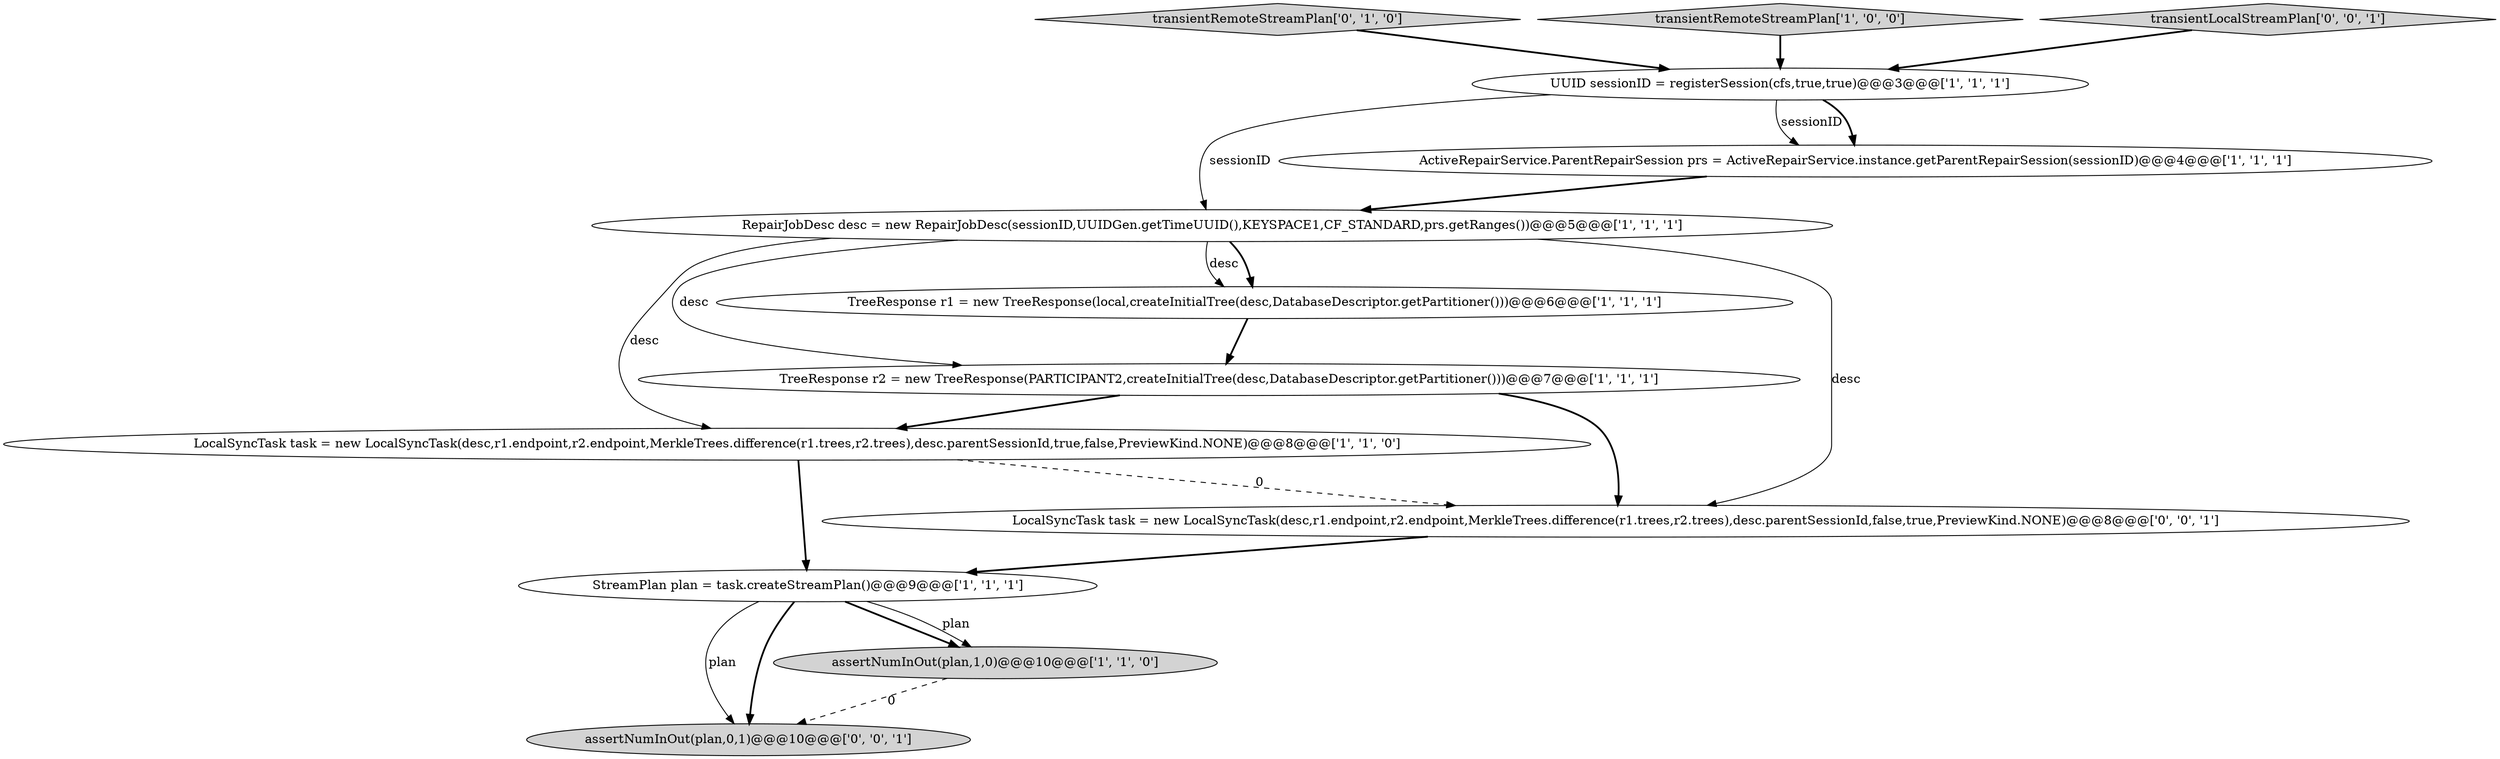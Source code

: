 digraph {
0 [style = filled, label = "TreeResponse r1 = new TreeResponse(local,createInitialTree(desc,DatabaseDescriptor.getPartitioner()))@@@6@@@['1', '1', '1']", fillcolor = white, shape = ellipse image = "AAA0AAABBB1BBB"];
1 [style = filled, label = "LocalSyncTask task = new LocalSyncTask(desc,r1.endpoint,r2.endpoint,MerkleTrees.difference(r1.trees,r2.trees),desc.parentSessionId,true,false,PreviewKind.NONE)@@@8@@@['1', '1', '0']", fillcolor = white, shape = ellipse image = "AAA0AAABBB1BBB"];
2 [style = filled, label = "UUID sessionID = registerSession(cfs,true,true)@@@3@@@['1', '1', '1']", fillcolor = white, shape = ellipse image = "AAA0AAABBB1BBB"];
9 [style = filled, label = "transientRemoteStreamPlan['0', '1', '0']", fillcolor = lightgray, shape = diamond image = "AAA0AAABBB2BBB"];
4 [style = filled, label = "StreamPlan plan = task.createStreamPlan()@@@9@@@['1', '1', '1']", fillcolor = white, shape = ellipse image = "AAA0AAABBB1BBB"];
5 [style = filled, label = "TreeResponse r2 = new TreeResponse(PARTICIPANT2,createInitialTree(desc,DatabaseDescriptor.getPartitioner()))@@@7@@@['1', '1', '1']", fillcolor = white, shape = ellipse image = "AAA0AAABBB1BBB"];
6 [style = filled, label = "RepairJobDesc desc = new RepairJobDesc(sessionID,UUIDGen.getTimeUUID(),KEYSPACE1,CF_STANDARD,prs.getRanges())@@@5@@@['1', '1', '1']", fillcolor = white, shape = ellipse image = "AAA0AAABBB1BBB"];
7 [style = filled, label = "assertNumInOut(plan,1,0)@@@10@@@['1', '1', '0']", fillcolor = lightgray, shape = ellipse image = "AAA0AAABBB1BBB"];
3 [style = filled, label = "transientRemoteStreamPlan['1', '0', '0']", fillcolor = lightgray, shape = diamond image = "AAA0AAABBB1BBB"];
11 [style = filled, label = "transientLocalStreamPlan['0', '0', '1']", fillcolor = lightgray, shape = diamond image = "AAA0AAABBB3BBB"];
8 [style = filled, label = "ActiveRepairService.ParentRepairSession prs = ActiveRepairService.instance.getParentRepairSession(sessionID)@@@4@@@['1', '1', '1']", fillcolor = white, shape = ellipse image = "AAA0AAABBB1BBB"];
12 [style = filled, label = "assertNumInOut(plan,0,1)@@@10@@@['0', '0', '1']", fillcolor = lightgray, shape = ellipse image = "AAA0AAABBB3BBB"];
10 [style = filled, label = "LocalSyncTask task = new LocalSyncTask(desc,r1.endpoint,r2.endpoint,MerkleTrees.difference(r1.trees,r2.trees),desc.parentSessionId,false,true,PreviewKind.NONE)@@@8@@@['0', '0', '1']", fillcolor = white, shape = ellipse image = "AAA0AAABBB3BBB"];
5->10 [style = bold, label=""];
1->4 [style = bold, label=""];
9->2 [style = bold, label=""];
8->6 [style = bold, label=""];
6->0 [style = bold, label=""];
1->10 [style = dashed, label="0"];
6->0 [style = solid, label="desc"];
2->6 [style = solid, label="sessionID"];
6->10 [style = solid, label="desc"];
4->12 [style = solid, label="plan"];
11->2 [style = bold, label=""];
4->7 [style = bold, label=""];
5->1 [style = bold, label=""];
3->2 [style = bold, label=""];
10->4 [style = bold, label=""];
2->8 [style = solid, label="sessionID"];
6->1 [style = solid, label="desc"];
4->12 [style = bold, label=""];
7->12 [style = dashed, label="0"];
4->7 [style = solid, label="plan"];
2->8 [style = bold, label=""];
0->5 [style = bold, label=""];
6->5 [style = solid, label="desc"];
}
